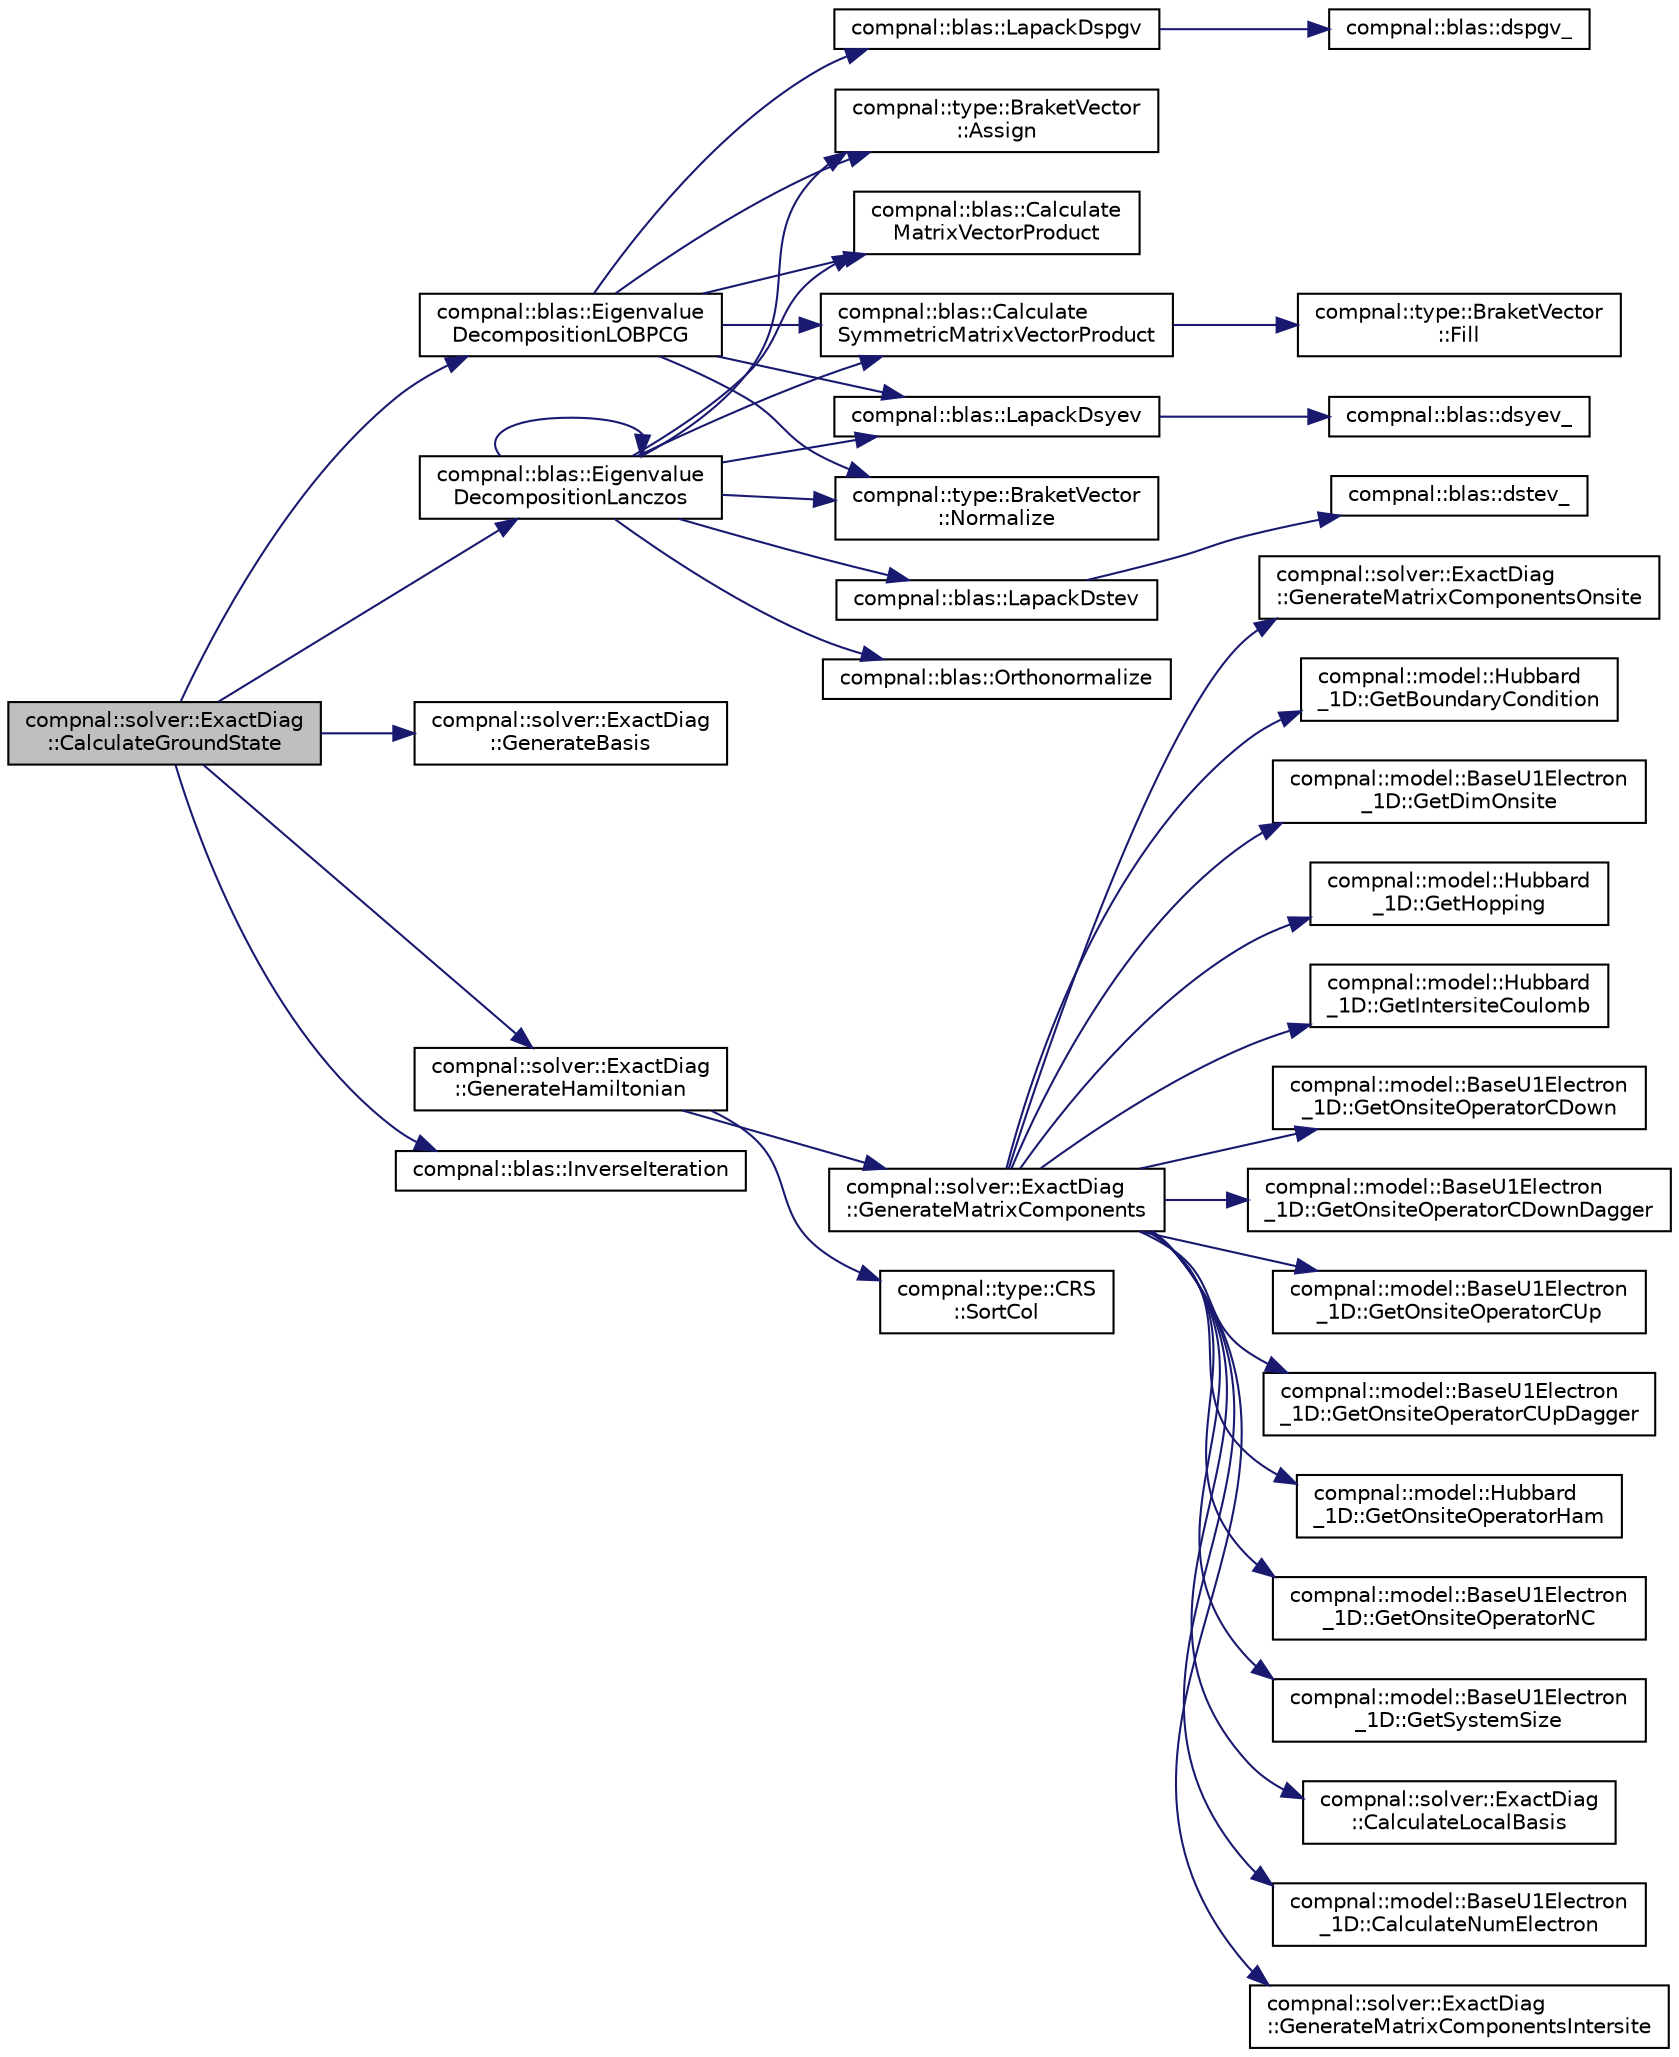 digraph "compnal::solver::ExactDiag::CalculateGroundState"
{
 // INTERACTIVE_SVG=YES
 // LATEX_PDF_SIZE
  edge [fontname="Helvetica",fontsize="10",labelfontname="Helvetica",labelfontsize="10"];
  node [fontname="Helvetica",fontsize="10",shape=record];
  rankdir="LR";
  Node1 [label="compnal::solver::ExactDiag\l::CalculateGroundState",height=0.2,width=0.4,color="black", fillcolor="grey75", style="filled", fontcolor="black",tooltip="Calculate ground state by the exact diagonalization method."];
  Node1 -> Node2 [color="midnightblue",fontsize="10",style="solid",fontname="Helvetica"];
  Node2 [label="compnal::blas::Eigenvalue\lDecompositionLanczos",height=0.2,width=0.4,color="black", fillcolor="white", style="filled",URL="$d4/ded/namespacecompnal_1_1blas.html#a41a8fbd0adade2a6702b987c653abf7b",tooltip=" "];
  Node2 -> Node3 [color="midnightblue",fontsize="10",style="solid",fontname="Helvetica"];
  Node3 [label="compnal::type::BraketVector\l::Assign",height=0.2,width=0.4,color="black", fillcolor="white", style="filled",URL="$d6/dfd/classcompnal_1_1type_1_1_braket_vector.html#ad5d0d469065d6ee4b821e567941efe2e",tooltip="Assign BraketVector."];
  Node2 -> Node4 [color="midnightblue",fontsize="10",style="solid",fontname="Helvetica"];
  Node4 [label="compnal::blas::Calculate\lMatrixVectorProduct",height=0.2,width=0.4,color="black", fillcolor="white", style="filled",URL="$d4/ded/namespacecompnal_1_1blas.html#af325cf8275d75278e2758dc1419f86f5",tooltip=" "];
  Node2 -> Node5 [color="midnightblue",fontsize="10",style="solid",fontname="Helvetica"];
  Node5 [label="compnal::blas::Calculate\lSymmetricMatrixVectorProduct",height=0.2,width=0.4,color="black", fillcolor="white", style="filled",URL="$d4/ded/namespacecompnal_1_1blas.html#aeeec1b8a9d956be99035a82b732b15b4",tooltip=" "];
  Node5 -> Node6 [color="midnightblue",fontsize="10",style="solid",fontname="Helvetica"];
  Node6 [label="compnal::type::BraketVector\l::Fill",height=0.2,width=0.4,color="black", fillcolor="white", style="filled",URL="$d6/dfd/classcompnal_1_1type_1_1_braket_vector.html#a683bca11d3dfdd1dd4dfa3f378d3a887",tooltip="Fill the value to BraketVector."];
  Node2 -> Node2 [color="midnightblue",fontsize="10",style="solid",fontname="Helvetica"];
  Node2 -> Node7 [color="midnightblue",fontsize="10",style="solid",fontname="Helvetica"];
  Node7 [label="compnal::blas::LapackDstev",height=0.2,width=0.4,color="black", fillcolor="white", style="filled",URL="$d4/ded/namespacecompnal_1_1blas.html#a8c894de4aabbacd7c8730917eb573df5",tooltip=" "];
  Node7 -> Node8 [color="midnightblue",fontsize="10",style="solid",fontname="Helvetica"];
  Node8 [label="compnal::blas::dstev_",height=0.2,width=0.4,color="black", fillcolor="white", style="filled",URL="$d4/ded/namespacecompnal_1_1blas.html#a0eab548c93d2f1432d8483ae795b54c0",tooltip=" "];
  Node2 -> Node9 [color="midnightblue",fontsize="10",style="solid",fontname="Helvetica"];
  Node9 [label="compnal::blas::LapackDsyev",height=0.2,width=0.4,color="black", fillcolor="white", style="filled",URL="$d4/ded/namespacecompnal_1_1blas.html#ad95086714ba0af598315dba0109fc282",tooltip=" "];
  Node9 -> Node10 [color="midnightblue",fontsize="10",style="solid",fontname="Helvetica"];
  Node10 [label="compnal::blas::dsyev_",height=0.2,width=0.4,color="black", fillcolor="white", style="filled",URL="$d4/ded/namespacecompnal_1_1blas.html#a38372ba49e6890655ba310a1d1016301",tooltip=" "];
  Node2 -> Node11 [color="midnightblue",fontsize="10",style="solid",fontname="Helvetica"];
  Node11 [label="compnal::type::BraketVector\l::Normalize",height=0.2,width=0.4,color="black", fillcolor="white", style="filled",URL="$d6/dfd/classcompnal_1_1type_1_1_braket_vector.html#a6dcac49ab1ca9eec9a0703a09b39e933",tooltip="Noemalize BraketVector."];
  Node2 -> Node12 [color="midnightblue",fontsize="10",style="solid",fontname="Helvetica"];
  Node12 [label="compnal::blas::Orthonormalize",height=0.2,width=0.4,color="black", fillcolor="white", style="filled",URL="$d4/ded/namespacecompnal_1_1blas.html#ae30f924effa78f04d9e973b3525ed4b7",tooltip=" "];
  Node1 -> Node13 [color="midnightblue",fontsize="10",style="solid",fontname="Helvetica"];
  Node13 [label="compnal::blas::Eigenvalue\lDecompositionLOBPCG",height=0.2,width=0.4,color="black", fillcolor="white", style="filled",URL="$d4/ded/namespacecompnal_1_1blas.html#a1f728907b3675c8558f09749abf793af",tooltip=" "];
  Node13 -> Node3 [color="midnightblue",fontsize="10",style="solid",fontname="Helvetica"];
  Node13 -> Node4 [color="midnightblue",fontsize="10",style="solid",fontname="Helvetica"];
  Node13 -> Node5 [color="midnightblue",fontsize="10",style="solid",fontname="Helvetica"];
  Node13 -> Node14 [color="midnightblue",fontsize="10",style="solid",fontname="Helvetica"];
  Node14 [label="compnal::blas::LapackDspgv",height=0.2,width=0.4,color="black", fillcolor="white", style="filled",URL="$d4/ded/namespacecompnal_1_1blas.html#aa9438b0418e763891a03cbfbcd22f38c",tooltip=" "];
  Node14 -> Node15 [color="midnightblue",fontsize="10",style="solid",fontname="Helvetica"];
  Node15 [label="compnal::blas::dspgv_",height=0.2,width=0.4,color="black", fillcolor="white", style="filled",URL="$d4/ded/namespacecompnal_1_1blas.html#aebf338c728e6f6803f320d7938f6c9d5",tooltip=" "];
  Node13 -> Node9 [color="midnightblue",fontsize="10",style="solid",fontname="Helvetica"];
  Node13 -> Node11 [color="midnightblue",fontsize="10",style="solid",fontname="Helvetica"];
  Node1 -> Node16 [color="midnightblue",fontsize="10",style="solid",fontname="Helvetica"];
  Node16 [label="compnal::solver::ExactDiag\l::GenerateBasis",height=0.2,width=0.4,color="black", fillcolor="white", style="filled",URL="$de/d7d/classcompnal_1_1solver_1_1_exact_diag.html#aef9f604139cf2607458c7e5d14afae5c",tooltip=" "];
  Node1 -> Node17 [color="midnightblue",fontsize="10",style="solid",fontname="Helvetica"];
  Node17 [label="compnal::solver::ExactDiag\l::GenerateHamiltonian",height=0.2,width=0.4,color="black", fillcolor="white", style="filled",URL="$de/d7d/classcompnal_1_1solver_1_1_exact_diag.html#afc68d703f3882d48e3c09445db2994c2",tooltip=" "];
  Node17 -> Node18 [color="midnightblue",fontsize="10",style="solid",fontname="Helvetica"];
  Node18 [label="compnal::solver::ExactDiag\l::GenerateMatrixComponents",height=0.2,width=0.4,color="black", fillcolor="white", style="filled",URL="$de/d7d/classcompnal_1_1solver_1_1_exact_diag.html#ab88d4c67d3ca70815a43a7961c9080af",tooltip=" "];
  Node18 -> Node19 [color="midnightblue",fontsize="10",style="solid",fontname="Helvetica"];
  Node19 [label="compnal::solver::ExactDiag\l::CalculateLocalBasis",height=0.2,width=0.4,color="black", fillcolor="white", style="filled",URL="$de/d7d/classcompnal_1_1solver_1_1_exact_diag.html#a1a3a0400cf96ee595d5a095cfb1c4f87",tooltip=" "];
  Node18 -> Node20 [color="midnightblue",fontsize="10",style="solid",fontname="Helvetica"];
  Node20 [label="compnal::model::BaseU1Electron\l_1D::CalculateNumElectron",height=0.2,width=0.4,color="black", fillcolor="white", style="filled",URL="$d8/dc0/classcompnal_1_1model_1_1_base_u1_electron__1_d.html#a465e32e606632a760db7e21c8c1c3e72",tooltip="Calculate the number of electrons from the input onsite basis."];
  Node18 -> Node21 [color="midnightblue",fontsize="10",style="solid",fontname="Helvetica"];
  Node21 [label="compnal::solver::ExactDiag\l::GenerateMatrixComponentsIntersite",height=0.2,width=0.4,color="black", fillcolor="white", style="filled",URL="$de/d7d/classcompnal_1_1solver_1_1_exact_diag.html#aedb25e4c8e244da2a95c38f855d0c5d1",tooltip=" "];
  Node18 -> Node22 [color="midnightblue",fontsize="10",style="solid",fontname="Helvetica"];
  Node22 [label="compnal::solver::ExactDiag\l::GenerateMatrixComponentsOnsite",height=0.2,width=0.4,color="black", fillcolor="white", style="filled",URL="$de/d7d/classcompnal_1_1solver_1_1_exact_diag.html#a0b18fac0aecdc44c9c3309c8e8a7dfc8",tooltip=" "];
  Node18 -> Node23 [color="midnightblue",fontsize="10",style="solid",fontname="Helvetica"];
  Node23 [label="compnal::model::Hubbard\l_1D::GetBoundaryCondition",height=0.2,width=0.4,color="black", fillcolor="white", style="filled",URL="$d9/d7b/classcompnal_1_1model_1_1_hubbard__1_d.html#a2b552c2cb6d887c1112ef431c22ed508",tooltip="Get the boundary condition."];
  Node18 -> Node24 [color="midnightblue",fontsize="10",style="solid",fontname="Helvetica"];
  Node24 [label="compnal::model::BaseU1Electron\l_1D::GetDimOnsite",height=0.2,width=0.4,color="black", fillcolor="white", style="filled",URL="$d8/dc0/classcompnal_1_1model_1_1_base_u1_electron__1_d.html#af85f0a2c8d11d5fc5df37fab13068222",tooltip="Get dimension of the local Hilbert space, 4."];
  Node18 -> Node25 [color="midnightblue",fontsize="10",style="solid",fontname="Helvetica"];
  Node25 [label="compnal::model::Hubbard\l_1D::GetHopping",height=0.2,width=0.4,color="black", fillcolor="white", style="filled",URL="$d9/d7b/classcompnal_1_1model_1_1_hubbard__1_d.html#ac394b7e36cdd24c59f7b516f13c4582c",tooltip="Get hopping energy ."];
  Node18 -> Node26 [color="midnightblue",fontsize="10",style="solid",fontname="Helvetica"];
  Node26 [label="compnal::model::Hubbard\l_1D::GetIntersiteCoulomb",height=0.2,width=0.4,color="black", fillcolor="white", style="filled",URL="$d9/d7b/classcompnal_1_1model_1_1_hubbard__1_d.html#a7255933f15b117c4b40aa4a5816a3b8b",tooltip="Get intersite density-density interactions. ."];
  Node18 -> Node27 [color="midnightblue",fontsize="10",style="solid",fontname="Helvetica"];
  Node27 [label="compnal::model::BaseU1Electron\l_1D::GetOnsiteOperatorCDown",height=0.2,width=0.4,color="black", fillcolor="white", style="filled",URL="$d8/dc0/classcompnal_1_1model_1_1_base_u1_electron__1_d.html#a4dfc489bed6324d3d4092e3ae215c224",tooltip="Get the annihilation operator for the electrons with the down spin ."];
  Node18 -> Node28 [color="midnightblue",fontsize="10",style="solid",fontname="Helvetica"];
  Node28 [label="compnal::model::BaseU1Electron\l_1D::GetOnsiteOperatorCDownDagger",height=0.2,width=0.4,color="black", fillcolor="white", style="filled",URL="$d8/dc0/classcompnal_1_1model_1_1_base_u1_electron__1_d.html#a4892fdee7d5a231b434a6b0335c0cedd",tooltip="Get the creation operator for the electrons with the down spin ."];
  Node18 -> Node29 [color="midnightblue",fontsize="10",style="solid",fontname="Helvetica"];
  Node29 [label="compnal::model::BaseU1Electron\l_1D::GetOnsiteOperatorCUp",height=0.2,width=0.4,color="black", fillcolor="white", style="filled",URL="$d8/dc0/classcompnal_1_1model_1_1_base_u1_electron__1_d.html#a15fe38d996c2d23748a2eb254807b882",tooltip="Get the annihilation operator for the electrons with the up spin ."];
  Node18 -> Node30 [color="midnightblue",fontsize="10",style="solid",fontname="Helvetica"];
  Node30 [label="compnal::model::BaseU1Electron\l_1D::GetOnsiteOperatorCUpDagger",height=0.2,width=0.4,color="black", fillcolor="white", style="filled",URL="$d8/dc0/classcompnal_1_1model_1_1_base_u1_electron__1_d.html#a7a2de63620d20978d0d2d39c722222fd",tooltip="Get the creation operator for the electrons with the up spin ."];
  Node18 -> Node31 [color="midnightblue",fontsize="10",style="solid",fontname="Helvetica"];
  Node31 [label="compnal::model::Hubbard\l_1D::GetOnsiteOperatorHam",height=0.2,width=0.4,color="black", fillcolor="white", style="filled",URL="$d9/d7b/classcompnal_1_1model_1_1_hubbard__1_d.html#a36690ef3139f372438941e9ea951ced5",tooltip="Get the onsite Hamiltonian."];
  Node18 -> Node32 [color="midnightblue",fontsize="10",style="solid",fontname="Helvetica"];
  Node32 [label="compnal::model::BaseU1Electron\l_1D::GetOnsiteOperatorNC",height=0.2,width=0.4,color="black", fillcolor="white", style="filled",URL="$d8/dc0/classcompnal_1_1model_1_1_base_u1_electron__1_d.html#ae4807dc416a3b14a3a6eddfcfa155463",tooltip="Get the number operator for the electrons ."];
  Node18 -> Node33 [color="midnightblue",fontsize="10",style="solid",fontname="Helvetica"];
  Node33 [label="compnal::model::BaseU1Electron\l_1D::GetSystemSize",height=0.2,width=0.4,color="black", fillcolor="white", style="filled",URL="$d8/dc0/classcompnal_1_1model_1_1_base_u1_electron__1_d.html#a6519589bb67f63f761d4b90a6b7fd51b",tooltip="Get the system size ."];
  Node17 -> Node34 [color="midnightblue",fontsize="10",style="solid",fontname="Helvetica"];
  Node34 [label="compnal::type::CRS\l::SortCol",height=0.2,width=0.4,color="black", fillcolor="white", style="filled",URL="$de/d15/structcompnal_1_1type_1_1_c_r_s.html#aa8519157c209179f8e84e3b18dd9faa8",tooltip=" "];
  Node1 -> Node35 [color="midnightblue",fontsize="10",style="solid",fontname="Helvetica"];
  Node35 [label="compnal::blas::InverseIteration",height=0.2,width=0.4,color="black", fillcolor="white", style="filled",URL="$d4/ded/namespacecompnal_1_1blas.html#a145ac10a26aba079daa9fba3af245f89",tooltip=" "];
}
